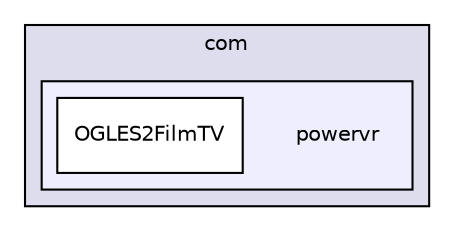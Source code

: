 digraph "PVR/SDK_3.4/Examples/Advanced/FilmTV/OGLES2/Build/Android/src/com/powervr" {
  compound=true
  node [ fontsize="10", fontname="Helvetica"];
  edge [ labelfontsize="10", labelfontname="Helvetica"];
  subgraph clusterdir_c1a829f8874cae3af44d88bc4cde79b3 {
    graph [ bgcolor="#ddddee", pencolor="black", label="com" fontname="Helvetica", fontsize="10", URL="dir_c1a829f8874cae3af44d88bc4cde79b3.html"]
  subgraph clusterdir_51201d1f84024c82accbe25ba99b8a6a {
    graph [ bgcolor="#eeeeff", pencolor="black", label="" URL="dir_51201d1f84024c82accbe25ba99b8a6a.html"];
    dir_51201d1f84024c82accbe25ba99b8a6a [shape=plaintext label="powervr"];
    dir_0b170396052b0dae01f69ef075a35a33 [shape=box label="OGLES2FilmTV" color="black" fillcolor="white" style="filled" URL="dir_0b170396052b0dae01f69ef075a35a33.html"];
  }
  }
}
